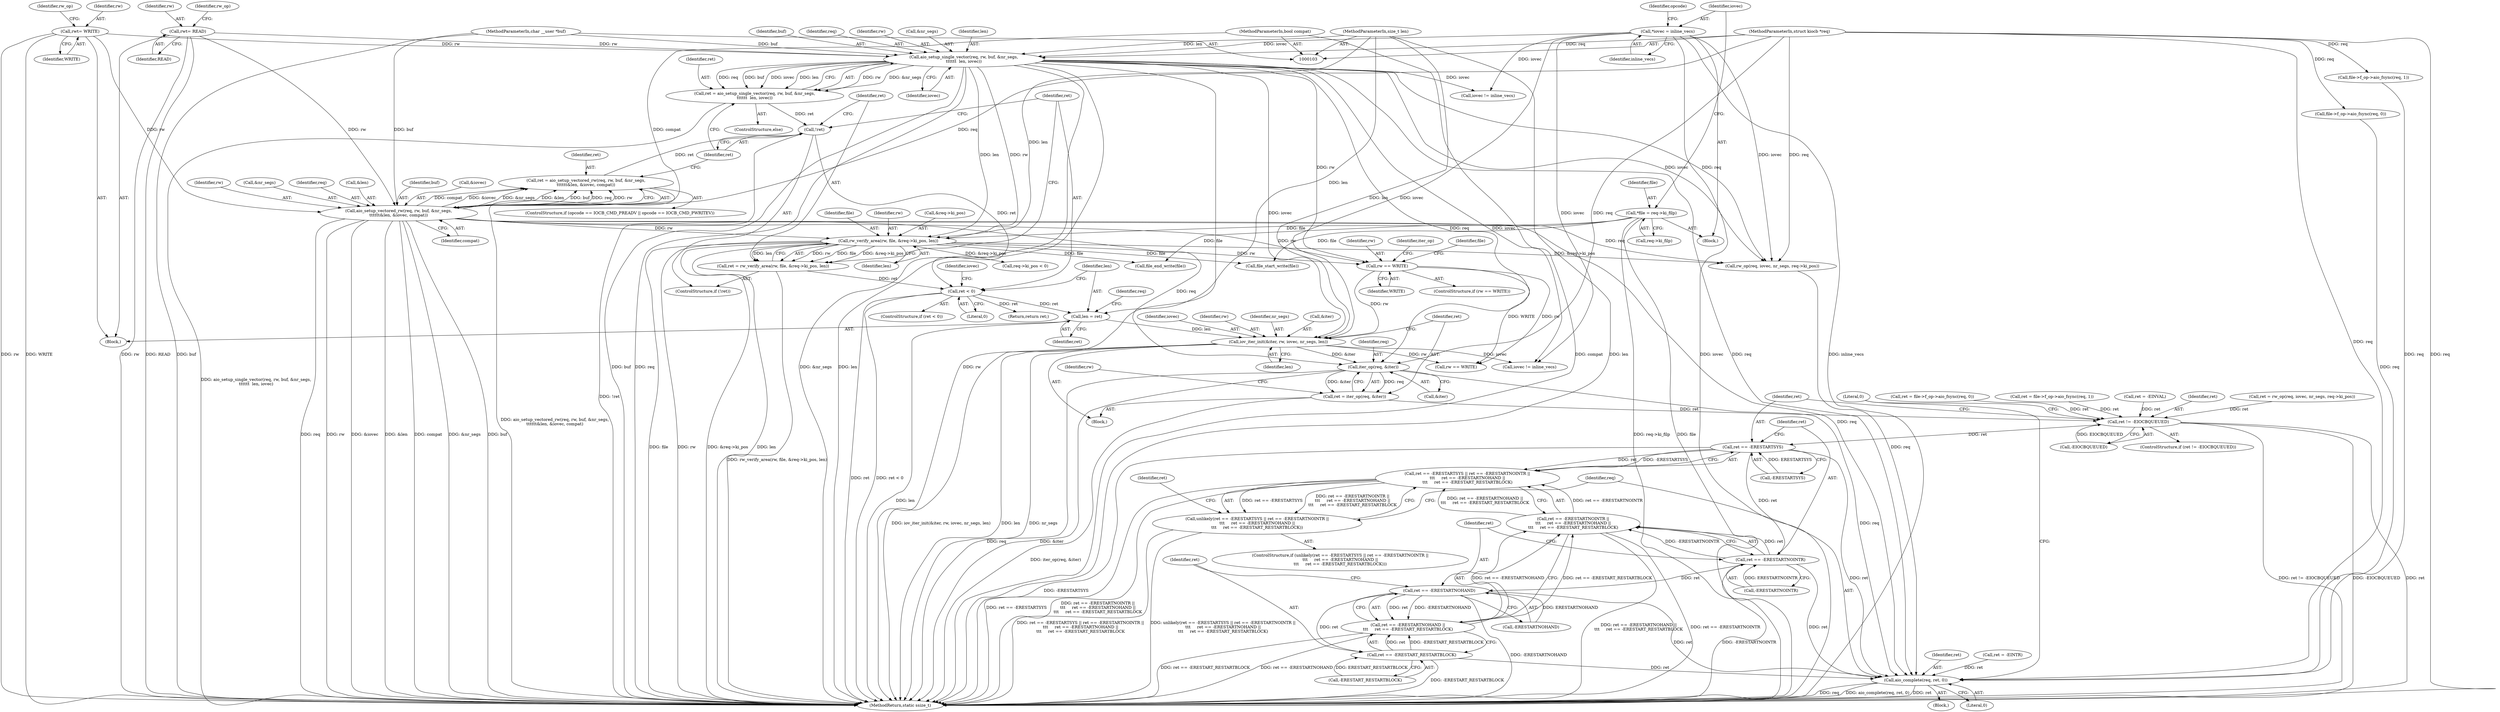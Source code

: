 digraph "0_linux_4c185ce06dca14f5cea192f5a2c981ef50663f2b@pointer" {
"1000289" [label="(Call,iter_op(req, &iter))"];
"1000222" [label="(Call,aio_setup_single_vector(req, rw, buf, &nr_segs,\n\t\t\t\t\t\t  len, iovec))"];
"1000104" [label="(MethodParameterIn,struct kiocb *req)"];
"1000159" [label="(Call,rw\t= WRITE)"];
"1000136" [label="(Call,rw\t= READ)"];
"1000106" [label="(MethodParameterIn,char __user *buf)"];
"1000107" [label="(MethodParameterIn,size_t len)"];
"1000124" [label="(Call,*iovec = inline_vecs)"];
"1000208" [label="(Call,aio_setup_vectored_rw(req, rw, buf, &nr_segs,\n\t\t\t\t\t\t&len, &iovec, compat))"];
"1000108" [label="(MethodParameterIn,bool compat)"];
"1000280" [label="(Call,iov_iter_init(&iter, rw, iovec, nr_segs, len))"];
"1000272" [label="(Call,rw == WRITE)"];
"1000235" [label="(Call,rw_verify_area(rw, file, &req->ki_pos, len))"];
"1000111" [label="(Call,*file = req->ki_filp)"];
"1000256" [label="(Call,len = ret)"];
"1000244" [label="(Call,ret < 0)"];
"1000231" [label="(Call,!ret)"];
"1000220" [label="(Call,ret = aio_setup_single_vector(req, rw, buf, &nr_segs,\n\t\t\t\t\t\t  len, iovec))"];
"1000206" [label="(Call,ret = aio_setup_vectored_rw(req, rw, buf, &nr_segs,\n\t\t\t\t\t\t&len, &iovec, compat))"];
"1000233" [label="(Call,ret = rw_verify_area(rw, file, &req->ki_pos, len))"];
"1000287" [label="(Call,ret = iter_op(req, &iter))"];
"1000358" [label="(Call,ret != -EIOCBQUEUED)"];
"1000366" [label="(Call,ret == -ERESTARTSYS)"];
"1000365" [label="(Call,ret == -ERESTARTSYS || ret == -ERESTARTNOINTR ||\n\t\t\t     ret == -ERESTARTNOHAND ||\n\t\t\t     ret == -ERESTART_RESTARTBLOCK)"];
"1000364" [label="(Call,unlikely(ret == -ERESTARTSYS || ret == -ERESTARTNOINTR ||\n\t\t\t     ret == -ERESTARTNOHAND ||\n\t\t\t     ret == -ERESTART_RESTARTBLOCK))"];
"1000371" [label="(Call,ret == -ERESTARTNOINTR)"];
"1000370" [label="(Call,ret == -ERESTARTNOINTR ||\n\t\t\t     ret == -ERESTARTNOHAND ||\n\t\t\t     ret == -ERESTART_RESTARTBLOCK)"];
"1000376" [label="(Call,ret == -ERESTARTNOHAND)"];
"1000375" [label="(Call,ret == -ERESTARTNOHAND ||\n\t\t\t     ret == -ERESTART_RESTARTBLOCK)"];
"1000380" [label="(Call,ret == -ERESTART_RESTARTBLOCK)"];
"1000388" [label="(Call,aio_complete(req, ret, 0))"];
"1000161" [label="(Identifier,WRITE)"];
"1000295" [label="(Call,ret = rw_op(req, iovec, nr_segs, req->ki_pos))"];
"1000305" [label="(Call,rw == WRITE)"];
"1000362" [label="(Block,)"];
"1000159" [label="(Call,rw\t= WRITE)"];
"1000210" [label="(Identifier,rw)"];
"1000235" [label="(Call,rw_verify_area(rw, file, &req->ki_pos, len))"];
"1000233" [label="(Call,ret = rw_verify_area(rw, file, &req->ki_pos, len))"];
"1000140" [label="(Identifier,rw_op)"];
"1000246" [label="(Literal,0)"];
"1000254" [label="(Return,return ret;)"];
"1000276" [label="(Identifier,file)"];
"1000368" [label="(Call,-ERESTARTSYS)"];
"1000274" [label="(Identifier,WRITE)"];
"1000256" [label="(Call,len = ret)"];
"1000308" [label="(Call,file_end_write(file))"];
"1000112" [label="(Identifier,file)"];
"1000107" [label="(MethodParameterIn,size_t len)"];
"1000281" [label="(Call,&iter)"];
"1000382" [label="(Call,-ERESTART_RESTARTBLOCK)"];
"1000273" [label="(Identifier,rw)"];
"1000372" [label="(Identifier,ret)"];
"1000370" [label="(Call,ret == -ERESTARTNOINTR ||\n\t\t\t     ret == -ERESTARTNOHAND ||\n\t\t\t     ret == -ERESTART_RESTARTBLOCK)"];
"1000212" [label="(Call,&nr_segs)"];
"1000209" [label="(Identifier,req)"];
"1000220" [label="(Call,ret = aio_setup_single_vector(req, rw, buf, &nr_segs,\n\t\t\t\t\t\t  len, iovec))"];
"1000376" [label="(Call,ret == -ERESTARTNOHAND)"];
"1000242" [label="(Identifier,len)"];
"1000279" [label="(Block,)"];
"1000357" [label="(ControlStructure,if (ret != -EIOCBQUEUED))"];
"1000234" [label="(Identifier,ret)"];
"1000288" [label="(Identifier,ret)"];
"1000393" [label="(Literal,0)"];
"1000214" [label="(Call,&len)"];
"1000275" [label="(Call,file_start_write(file))"];
"1000208" [label="(Call,aio_setup_vectored_rw(req, rw, buf, &nr_segs,\n\t\t\t\t\t\t&len, &iovec, compat))"];
"1000360" [label="(Call,-EIOCBQUEUED)"];
"1000364" [label="(Call,unlikely(ret == -ERESTARTSYS || ret == -ERESTARTNOINTR ||\n\t\t\t     ret == -ERESTARTNOHAND ||\n\t\t\t     ret == -ERESTART_RESTARTBLOCK))"];
"1000206" [label="(Call,ret = aio_setup_vectored_rw(req, rw, buf, &nr_segs,\n\t\t\t\t\t\t&len, &iovec, compat))"];
"1000136" [label="(Call,rw\t= READ)"];
"1000391" [label="(Literal,0)"];
"1000358" [label="(Call,ret != -EIOCBQUEUED)"];
"1000280" [label="(Call,iov_iter_init(&iter, rw, iovec, nr_segs, len))"];
"1000258" [label="(Identifier,ret)"];
"1000111" [label="(Call,*file = req->ki_filp)"];
"1000352" [label="(Call,iovec != inline_vecs)"];
"1000390" [label="(Identifier,ret)"];
"1000385" [label="(Identifier,ret)"];
"1000284" [label="(Identifier,iovec)"];
"1000373" [label="(Call,-ERESTARTNOINTR)"];
"1000104" [label="(MethodParameterIn,struct kiocb *req)"];
"1000198" [label="(ControlStructure,if (opcode == IOCB_CMD_PREADV || opcode == IOCB_CMD_PWRITEV))"];
"1000250" [label="(Identifier,iovec)"];
"1000126" [label="(Identifier,inline_vecs)"];
"1000232" [label="(Identifier,ret)"];
"1000106" [label="(MethodParameterIn,char __user *buf)"];
"1000324" [label="(Call,file->f_op->aio_fsync(req, 1))"];
"1000283" [label="(Identifier,rw)"];
"1000381" [label="(Identifier,ret)"];
"1000109" [label="(Block,)"];
"1000389" [label="(Identifier,req)"];
"1000236" [label="(Identifier,rw)"];
"1000230" [label="(ControlStructure,if (!ret))"];
"1000365" [label="(Call,ret == -ERESTARTSYS || ret == -ERESTARTNOINTR ||\n\t\t\t     ret == -ERESTARTNOHAND ||\n\t\t\t     ret == -ERESTART_RESTARTBLOCK)"];
"1000384" [label="(Call,ret = -EINTR)"];
"1000371" [label="(Call,ret == -ERESTARTNOINTR)"];
"1000375" [label="(Call,ret == -ERESTARTNOHAND ||\n\t\t\t     ret == -ERESTART_RESTARTBLOCK)"];
"1000231" [label="(Call,!ret)"];
"1000244" [label="(Call,ret < 0)"];
"1000285" [label="(Identifier,nr_segs)"];
"1000380" [label="(Call,ret == -ERESTART_RESTARTBLOCK)"];
"1000377" [label="(Identifier,ret)"];
"1000130" [label="(Block,)"];
"1000260" [label="(Call,req->ki_pos < 0)"];
"1000271" [label="(ControlStructure,if (rw == WRITE))"];
"1000378" [label="(Call,-ERESTARTNOHAND)"];
"1000245" [label="(Identifier,ret)"];
"1000287" [label="(Call,ret = iter_op(req, &iter))"];
"1000125" [label="(Identifier,iovec)"];
"1000229" [label="(Identifier,iovec)"];
"1000223" [label="(Identifier,req)"];
"1000339" [label="(Call,ret = file->f_op->aio_fsync(req, 0))"];
"1000272" [label="(Call,rw == WRITE)"];
"1000238" [label="(Call,&req->ki_pos)"];
"1000113" [label="(Call,req->ki_filp)"];
"1000237" [label="(Identifier,file)"];
"1000394" [label="(MethodReturn,static ssize_t)"];
"1000224" [label="(Identifier,rw)"];
"1000219" [label="(ControlStructure,else)"];
"1000341" [label="(Call,file->f_op->aio_fsync(req, 0))"];
"1000211" [label="(Identifier,buf)"];
"1000322" [label="(Call,ret = file->f_op->aio_fsync(req, 1))"];
"1000226" [label="(Call,&nr_segs)"];
"1000249" [label="(Call,iovec != inline_vecs)"];
"1000222" [label="(Call,aio_setup_single_vector(req, rw, buf, &nr_segs,\n\t\t\t\t\t\t  len, iovec))"];
"1000266" [label="(Call,ret = -EINVAL)"];
"1000289" [label="(Call,iter_op(req, &iter))"];
"1000160" [label="(Identifier,rw)"];
"1000216" [label="(Call,&iovec)"];
"1000367" [label="(Identifier,ret)"];
"1000278" [label="(Identifier,iter_op)"];
"1000228" [label="(Identifier,len)"];
"1000221" [label="(Identifier,ret)"];
"1000137" [label="(Identifier,rw)"];
"1000243" [label="(ControlStructure,if (ret < 0))"];
"1000363" [label="(ControlStructure,if (unlikely(ret == -ERESTARTSYS || ret == -ERESTARTNOINTR ||\n\t\t\t     ret == -ERESTARTNOHAND ||\n\t\t\t     ret == -ERESTART_RESTARTBLOCK)))"];
"1000257" [label="(Identifier,len)"];
"1000225" [label="(Identifier,buf)"];
"1000207" [label="(Identifier,ret)"];
"1000262" [label="(Identifier,req)"];
"1000138" [label="(Identifier,READ)"];
"1000297" [label="(Call,rw_op(req, iovec, nr_segs, req->ki_pos))"];
"1000388" [label="(Call,aio_complete(req, ret, 0))"];
"1000108" [label="(MethodParameterIn,bool compat)"];
"1000291" [label="(Call,&iter)"];
"1000286" [label="(Identifier,len)"];
"1000124" [label="(Call,*iovec = inline_vecs)"];
"1000129" [label="(Identifier,opcode)"];
"1000290" [label="(Identifier,req)"];
"1000306" [label="(Identifier,rw)"];
"1000163" [label="(Identifier,rw_op)"];
"1000218" [label="(Identifier,compat)"];
"1000359" [label="(Identifier,ret)"];
"1000366" [label="(Call,ret == -ERESTARTSYS)"];
"1000289" -> "1000287"  [label="AST: "];
"1000289" -> "1000291"  [label="CFG: "];
"1000290" -> "1000289"  [label="AST: "];
"1000291" -> "1000289"  [label="AST: "];
"1000287" -> "1000289"  [label="CFG: "];
"1000289" -> "1000394"  [label="DDG: &iter"];
"1000289" -> "1000394"  [label="DDG: req"];
"1000289" -> "1000287"  [label="DDG: req"];
"1000289" -> "1000287"  [label="DDG: &iter"];
"1000222" -> "1000289"  [label="DDG: req"];
"1000208" -> "1000289"  [label="DDG: req"];
"1000104" -> "1000289"  [label="DDG: req"];
"1000280" -> "1000289"  [label="DDG: &iter"];
"1000289" -> "1000388"  [label="DDG: req"];
"1000222" -> "1000220"  [label="AST: "];
"1000222" -> "1000229"  [label="CFG: "];
"1000223" -> "1000222"  [label="AST: "];
"1000224" -> "1000222"  [label="AST: "];
"1000225" -> "1000222"  [label="AST: "];
"1000226" -> "1000222"  [label="AST: "];
"1000228" -> "1000222"  [label="AST: "];
"1000229" -> "1000222"  [label="AST: "];
"1000220" -> "1000222"  [label="CFG: "];
"1000222" -> "1000394"  [label="DDG: buf"];
"1000222" -> "1000394"  [label="DDG: req"];
"1000222" -> "1000394"  [label="DDG: &nr_segs"];
"1000222" -> "1000394"  [label="DDG: len"];
"1000222" -> "1000394"  [label="DDG: rw"];
"1000222" -> "1000220"  [label="DDG: rw"];
"1000222" -> "1000220"  [label="DDG: &nr_segs"];
"1000222" -> "1000220"  [label="DDG: req"];
"1000222" -> "1000220"  [label="DDG: buf"];
"1000222" -> "1000220"  [label="DDG: iovec"];
"1000222" -> "1000220"  [label="DDG: len"];
"1000104" -> "1000222"  [label="DDG: req"];
"1000159" -> "1000222"  [label="DDG: rw"];
"1000136" -> "1000222"  [label="DDG: rw"];
"1000106" -> "1000222"  [label="DDG: buf"];
"1000107" -> "1000222"  [label="DDG: len"];
"1000124" -> "1000222"  [label="DDG: iovec"];
"1000222" -> "1000235"  [label="DDG: rw"];
"1000222" -> "1000235"  [label="DDG: len"];
"1000222" -> "1000249"  [label="DDG: iovec"];
"1000222" -> "1000272"  [label="DDG: rw"];
"1000222" -> "1000280"  [label="DDG: iovec"];
"1000222" -> "1000297"  [label="DDG: req"];
"1000222" -> "1000297"  [label="DDG: iovec"];
"1000222" -> "1000352"  [label="DDG: iovec"];
"1000222" -> "1000388"  [label="DDG: req"];
"1000104" -> "1000103"  [label="AST: "];
"1000104" -> "1000394"  [label="DDG: req"];
"1000104" -> "1000208"  [label="DDG: req"];
"1000104" -> "1000297"  [label="DDG: req"];
"1000104" -> "1000324"  [label="DDG: req"];
"1000104" -> "1000341"  [label="DDG: req"];
"1000104" -> "1000388"  [label="DDG: req"];
"1000159" -> "1000130"  [label="AST: "];
"1000159" -> "1000161"  [label="CFG: "];
"1000160" -> "1000159"  [label="AST: "];
"1000161" -> "1000159"  [label="AST: "];
"1000163" -> "1000159"  [label="CFG: "];
"1000159" -> "1000394"  [label="DDG: rw"];
"1000159" -> "1000394"  [label="DDG: WRITE"];
"1000159" -> "1000208"  [label="DDG: rw"];
"1000136" -> "1000130"  [label="AST: "];
"1000136" -> "1000138"  [label="CFG: "];
"1000137" -> "1000136"  [label="AST: "];
"1000138" -> "1000136"  [label="AST: "];
"1000140" -> "1000136"  [label="CFG: "];
"1000136" -> "1000394"  [label="DDG: READ"];
"1000136" -> "1000394"  [label="DDG: rw"];
"1000136" -> "1000208"  [label="DDG: rw"];
"1000106" -> "1000103"  [label="AST: "];
"1000106" -> "1000394"  [label="DDG: buf"];
"1000106" -> "1000208"  [label="DDG: buf"];
"1000107" -> "1000103"  [label="AST: "];
"1000107" -> "1000394"  [label="DDG: len"];
"1000107" -> "1000235"  [label="DDG: len"];
"1000107" -> "1000256"  [label="DDG: len"];
"1000107" -> "1000280"  [label="DDG: len"];
"1000124" -> "1000109"  [label="AST: "];
"1000124" -> "1000126"  [label="CFG: "];
"1000125" -> "1000124"  [label="AST: "];
"1000126" -> "1000124"  [label="AST: "];
"1000129" -> "1000124"  [label="CFG: "];
"1000124" -> "1000394"  [label="DDG: inline_vecs"];
"1000124" -> "1000394"  [label="DDG: iovec"];
"1000124" -> "1000249"  [label="DDG: iovec"];
"1000124" -> "1000280"  [label="DDG: iovec"];
"1000124" -> "1000297"  [label="DDG: iovec"];
"1000124" -> "1000352"  [label="DDG: iovec"];
"1000208" -> "1000206"  [label="AST: "];
"1000208" -> "1000218"  [label="CFG: "];
"1000209" -> "1000208"  [label="AST: "];
"1000210" -> "1000208"  [label="AST: "];
"1000211" -> "1000208"  [label="AST: "];
"1000212" -> "1000208"  [label="AST: "];
"1000214" -> "1000208"  [label="AST: "];
"1000216" -> "1000208"  [label="AST: "];
"1000218" -> "1000208"  [label="AST: "];
"1000206" -> "1000208"  [label="CFG: "];
"1000208" -> "1000394"  [label="DDG: req"];
"1000208" -> "1000394"  [label="DDG: rw"];
"1000208" -> "1000394"  [label="DDG: &iovec"];
"1000208" -> "1000394"  [label="DDG: &len"];
"1000208" -> "1000394"  [label="DDG: compat"];
"1000208" -> "1000394"  [label="DDG: &nr_segs"];
"1000208" -> "1000394"  [label="DDG: buf"];
"1000208" -> "1000206"  [label="DDG: compat"];
"1000208" -> "1000206"  [label="DDG: &iovec"];
"1000208" -> "1000206"  [label="DDG: &nr_segs"];
"1000208" -> "1000206"  [label="DDG: &len"];
"1000208" -> "1000206"  [label="DDG: buf"];
"1000208" -> "1000206"  [label="DDG: req"];
"1000208" -> "1000206"  [label="DDG: rw"];
"1000108" -> "1000208"  [label="DDG: compat"];
"1000208" -> "1000235"  [label="DDG: rw"];
"1000208" -> "1000272"  [label="DDG: rw"];
"1000208" -> "1000297"  [label="DDG: req"];
"1000208" -> "1000388"  [label="DDG: req"];
"1000108" -> "1000103"  [label="AST: "];
"1000108" -> "1000394"  [label="DDG: compat"];
"1000280" -> "1000279"  [label="AST: "];
"1000280" -> "1000286"  [label="CFG: "];
"1000281" -> "1000280"  [label="AST: "];
"1000283" -> "1000280"  [label="AST: "];
"1000284" -> "1000280"  [label="AST: "];
"1000285" -> "1000280"  [label="AST: "];
"1000286" -> "1000280"  [label="AST: "];
"1000288" -> "1000280"  [label="CFG: "];
"1000280" -> "1000394"  [label="DDG: len"];
"1000280" -> "1000394"  [label="DDG: nr_segs"];
"1000280" -> "1000394"  [label="DDG: iov_iter_init(&iter, rw, iovec, nr_segs, len)"];
"1000272" -> "1000280"  [label="DDG: rw"];
"1000256" -> "1000280"  [label="DDG: len"];
"1000280" -> "1000305"  [label="DDG: rw"];
"1000280" -> "1000352"  [label="DDG: iovec"];
"1000272" -> "1000271"  [label="AST: "];
"1000272" -> "1000274"  [label="CFG: "];
"1000273" -> "1000272"  [label="AST: "];
"1000274" -> "1000272"  [label="AST: "];
"1000276" -> "1000272"  [label="CFG: "];
"1000278" -> "1000272"  [label="CFG: "];
"1000235" -> "1000272"  [label="DDG: rw"];
"1000272" -> "1000305"  [label="DDG: rw"];
"1000272" -> "1000305"  [label="DDG: WRITE"];
"1000235" -> "1000233"  [label="AST: "];
"1000235" -> "1000242"  [label="CFG: "];
"1000236" -> "1000235"  [label="AST: "];
"1000237" -> "1000235"  [label="AST: "];
"1000238" -> "1000235"  [label="AST: "];
"1000242" -> "1000235"  [label="AST: "];
"1000233" -> "1000235"  [label="CFG: "];
"1000235" -> "1000394"  [label="DDG: file"];
"1000235" -> "1000394"  [label="DDG: rw"];
"1000235" -> "1000394"  [label="DDG: &req->ki_pos"];
"1000235" -> "1000394"  [label="DDG: len"];
"1000235" -> "1000233"  [label="DDG: rw"];
"1000235" -> "1000233"  [label="DDG: file"];
"1000235" -> "1000233"  [label="DDG: &req->ki_pos"];
"1000235" -> "1000233"  [label="DDG: len"];
"1000111" -> "1000235"  [label="DDG: file"];
"1000235" -> "1000260"  [label="DDG: &req->ki_pos"];
"1000235" -> "1000275"  [label="DDG: file"];
"1000235" -> "1000297"  [label="DDG: &req->ki_pos"];
"1000235" -> "1000308"  [label="DDG: file"];
"1000111" -> "1000109"  [label="AST: "];
"1000111" -> "1000113"  [label="CFG: "];
"1000112" -> "1000111"  [label="AST: "];
"1000113" -> "1000111"  [label="AST: "];
"1000125" -> "1000111"  [label="CFG: "];
"1000111" -> "1000394"  [label="DDG: file"];
"1000111" -> "1000394"  [label="DDG: req->ki_filp"];
"1000111" -> "1000275"  [label="DDG: file"];
"1000111" -> "1000308"  [label="DDG: file"];
"1000256" -> "1000130"  [label="AST: "];
"1000256" -> "1000258"  [label="CFG: "];
"1000257" -> "1000256"  [label="AST: "];
"1000258" -> "1000256"  [label="AST: "];
"1000262" -> "1000256"  [label="CFG: "];
"1000256" -> "1000394"  [label="DDG: len"];
"1000244" -> "1000256"  [label="DDG: ret"];
"1000244" -> "1000243"  [label="AST: "];
"1000244" -> "1000246"  [label="CFG: "];
"1000245" -> "1000244"  [label="AST: "];
"1000246" -> "1000244"  [label="AST: "];
"1000250" -> "1000244"  [label="CFG: "];
"1000257" -> "1000244"  [label="CFG: "];
"1000244" -> "1000394"  [label="DDG: ret < 0"];
"1000244" -> "1000394"  [label="DDG: ret"];
"1000231" -> "1000244"  [label="DDG: ret"];
"1000233" -> "1000244"  [label="DDG: ret"];
"1000244" -> "1000254"  [label="DDG: ret"];
"1000231" -> "1000230"  [label="AST: "];
"1000231" -> "1000232"  [label="CFG: "];
"1000232" -> "1000231"  [label="AST: "];
"1000234" -> "1000231"  [label="CFG: "];
"1000245" -> "1000231"  [label="CFG: "];
"1000231" -> "1000394"  [label="DDG: !ret"];
"1000220" -> "1000231"  [label="DDG: ret"];
"1000206" -> "1000231"  [label="DDG: ret"];
"1000220" -> "1000219"  [label="AST: "];
"1000221" -> "1000220"  [label="AST: "];
"1000232" -> "1000220"  [label="CFG: "];
"1000220" -> "1000394"  [label="DDG: aio_setup_single_vector(req, rw, buf, &nr_segs,\n\t\t\t\t\t\t  len, iovec)"];
"1000206" -> "1000198"  [label="AST: "];
"1000207" -> "1000206"  [label="AST: "];
"1000232" -> "1000206"  [label="CFG: "];
"1000206" -> "1000394"  [label="DDG: aio_setup_vectored_rw(req, rw, buf, &nr_segs,\n\t\t\t\t\t\t&len, &iovec, compat)"];
"1000233" -> "1000230"  [label="AST: "];
"1000234" -> "1000233"  [label="AST: "];
"1000245" -> "1000233"  [label="CFG: "];
"1000233" -> "1000394"  [label="DDG: rw_verify_area(rw, file, &req->ki_pos, len)"];
"1000287" -> "1000279"  [label="AST: "];
"1000288" -> "1000287"  [label="AST: "];
"1000306" -> "1000287"  [label="CFG: "];
"1000287" -> "1000394"  [label="DDG: iter_op(req, &iter)"];
"1000287" -> "1000358"  [label="DDG: ret"];
"1000358" -> "1000357"  [label="AST: "];
"1000358" -> "1000360"  [label="CFG: "];
"1000359" -> "1000358"  [label="AST: "];
"1000360" -> "1000358"  [label="AST: "];
"1000367" -> "1000358"  [label="CFG: "];
"1000393" -> "1000358"  [label="CFG: "];
"1000358" -> "1000394"  [label="DDG: ret != -EIOCBQUEUED"];
"1000358" -> "1000394"  [label="DDG: -EIOCBQUEUED"];
"1000358" -> "1000394"  [label="DDG: ret"];
"1000295" -> "1000358"  [label="DDG: ret"];
"1000266" -> "1000358"  [label="DDG: ret"];
"1000339" -> "1000358"  [label="DDG: ret"];
"1000322" -> "1000358"  [label="DDG: ret"];
"1000360" -> "1000358"  [label="DDG: EIOCBQUEUED"];
"1000358" -> "1000366"  [label="DDG: ret"];
"1000366" -> "1000365"  [label="AST: "];
"1000366" -> "1000368"  [label="CFG: "];
"1000367" -> "1000366"  [label="AST: "];
"1000368" -> "1000366"  [label="AST: "];
"1000372" -> "1000366"  [label="CFG: "];
"1000365" -> "1000366"  [label="CFG: "];
"1000366" -> "1000394"  [label="DDG: -ERESTARTSYS"];
"1000366" -> "1000365"  [label="DDG: ret"];
"1000366" -> "1000365"  [label="DDG: -ERESTARTSYS"];
"1000368" -> "1000366"  [label="DDG: ERESTARTSYS"];
"1000366" -> "1000371"  [label="DDG: ret"];
"1000366" -> "1000388"  [label="DDG: ret"];
"1000365" -> "1000364"  [label="AST: "];
"1000365" -> "1000370"  [label="CFG: "];
"1000370" -> "1000365"  [label="AST: "];
"1000364" -> "1000365"  [label="CFG: "];
"1000365" -> "1000394"  [label="DDG: ret == -ERESTARTNOINTR ||\n\t\t\t     ret == -ERESTARTNOHAND ||\n\t\t\t     ret == -ERESTART_RESTARTBLOCK"];
"1000365" -> "1000394"  [label="DDG: ret == -ERESTARTSYS"];
"1000365" -> "1000364"  [label="DDG: ret == -ERESTARTSYS"];
"1000365" -> "1000364"  [label="DDG: ret == -ERESTARTNOINTR ||\n\t\t\t     ret == -ERESTARTNOHAND ||\n\t\t\t     ret == -ERESTART_RESTARTBLOCK"];
"1000370" -> "1000365"  [label="DDG: ret == -ERESTARTNOINTR"];
"1000370" -> "1000365"  [label="DDG: ret == -ERESTARTNOHAND ||\n\t\t\t     ret == -ERESTART_RESTARTBLOCK"];
"1000364" -> "1000363"  [label="AST: "];
"1000385" -> "1000364"  [label="CFG: "];
"1000389" -> "1000364"  [label="CFG: "];
"1000364" -> "1000394"  [label="DDG: ret == -ERESTARTSYS || ret == -ERESTARTNOINTR ||\n\t\t\t     ret == -ERESTARTNOHAND ||\n\t\t\t     ret == -ERESTART_RESTARTBLOCK"];
"1000364" -> "1000394"  [label="DDG: unlikely(ret == -ERESTARTSYS || ret == -ERESTARTNOINTR ||\n\t\t\t     ret == -ERESTARTNOHAND ||\n\t\t\t     ret == -ERESTART_RESTARTBLOCK)"];
"1000371" -> "1000370"  [label="AST: "];
"1000371" -> "1000373"  [label="CFG: "];
"1000372" -> "1000371"  [label="AST: "];
"1000373" -> "1000371"  [label="AST: "];
"1000377" -> "1000371"  [label="CFG: "];
"1000370" -> "1000371"  [label="CFG: "];
"1000371" -> "1000394"  [label="DDG: -ERESTARTNOINTR"];
"1000371" -> "1000370"  [label="DDG: ret"];
"1000371" -> "1000370"  [label="DDG: -ERESTARTNOINTR"];
"1000373" -> "1000371"  [label="DDG: ERESTARTNOINTR"];
"1000371" -> "1000376"  [label="DDG: ret"];
"1000371" -> "1000388"  [label="DDG: ret"];
"1000370" -> "1000375"  [label="CFG: "];
"1000375" -> "1000370"  [label="AST: "];
"1000370" -> "1000394"  [label="DDG: ret == -ERESTARTNOHAND ||\n\t\t\t     ret == -ERESTART_RESTARTBLOCK"];
"1000370" -> "1000394"  [label="DDG: ret == -ERESTARTNOINTR"];
"1000375" -> "1000370"  [label="DDG: ret == -ERESTARTNOHAND"];
"1000375" -> "1000370"  [label="DDG: ret == -ERESTART_RESTARTBLOCK"];
"1000376" -> "1000375"  [label="AST: "];
"1000376" -> "1000378"  [label="CFG: "];
"1000377" -> "1000376"  [label="AST: "];
"1000378" -> "1000376"  [label="AST: "];
"1000381" -> "1000376"  [label="CFG: "];
"1000375" -> "1000376"  [label="CFG: "];
"1000376" -> "1000394"  [label="DDG: -ERESTARTNOHAND"];
"1000376" -> "1000375"  [label="DDG: ret"];
"1000376" -> "1000375"  [label="DDG: -ERESTARTNOHAND"];
"1000378" -> "1000376"  [label="DDG: ERESTARTNOHAND"];
"1000376" -> "1000380"  [label="DDG: ret"];
"1000376" -> "1000388"  [label="DDG: ret"];
"1000375" -> "1000380"  [label="CFG: "];
"1000380" -> "1000375"  [label="AST: "];
"1000375" -> "1000394"  [label="DDG: ret == -ERESTARTNOHAND"];
"1000375" -> "1000394"  [label="DDG: ret == -ERESTART_RESTARTBLOCK"];
"1000380" -> "1000375"  [label="DDG: ret"];
"1000380" -> "1000375"  [label="DDG: -ERESTART_RESTARTBLOCK"];
"1000380" -> "1000382"  [label="CFG: "];
"1000381" -> "1000380"  [label="AST: "];
"1000382" -> "1000380"  [label="AST: "];
"1000380" -> "1000394"  [label="DDG: -ERESTART_RESTARTBLOCK"];
"1000382" -> "1000380"  [label="DDG: ERESTART_RESTARTBLOCK"];
"1000380" -> "1000388"  [label="DDG: ret"];
"1000388" -> "1000362"  [label="AST: "];
"1000388" -> "1000391"  [label="CFG: "];
"1000389" -> "1000388"  [label="AST: "];
"1000390" -> "1000388"  [label="AST: "];
"1000391" -> "1000388"  [label="AST: "];
"1000393" -> "1000388"  [label="CFG: "];
"1000388" -> "1000394"  [label="DDG: req"];
"1000388" -> "1000394"  [label="DDG: aio_complete(req, ret, 0)"];
"1000388" -> "1000394"  [label="DDG: ret"];
"1000297" -> "1000388"  [label="DDG: req"];
"1000341" -> "1000388"  [label="DDG: req"];
"1000324" -> "1000388"  [label="DDG: req"];
"1000384" -> "1000388"  [label="DDG: ret"];
}
